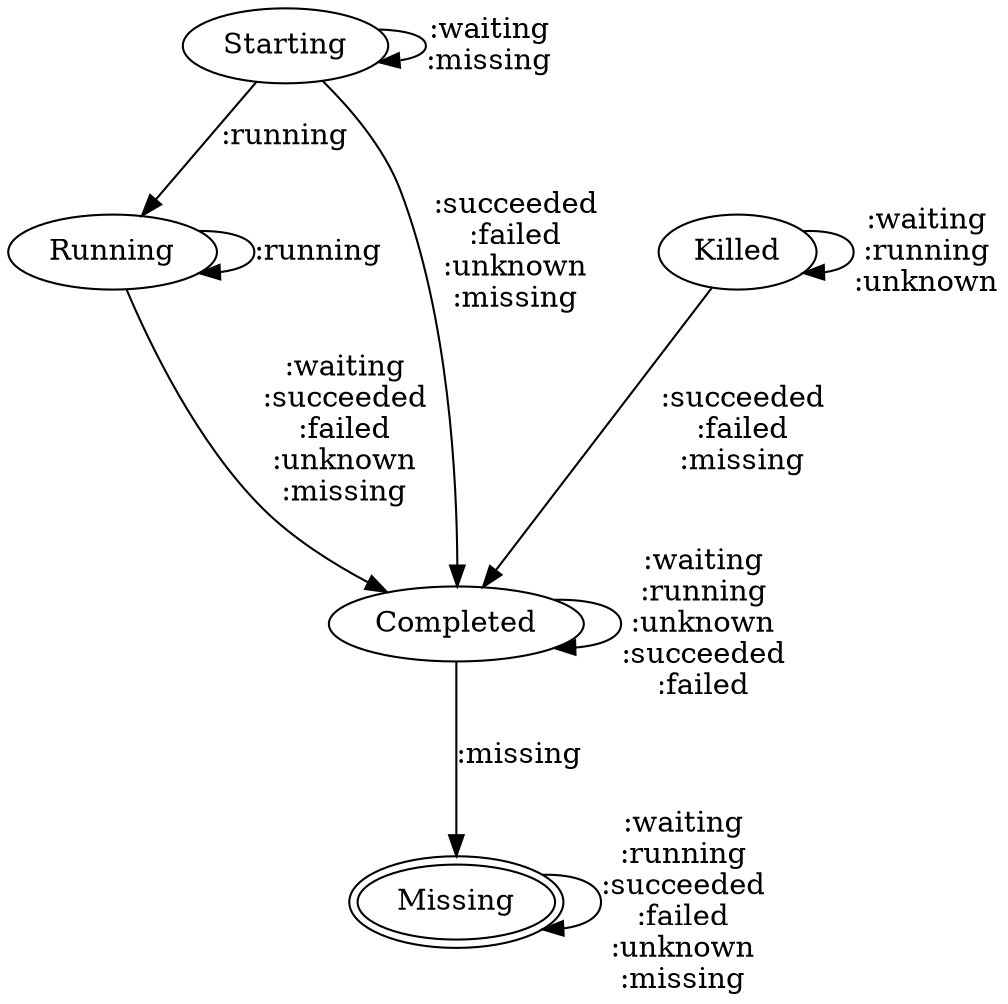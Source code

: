 # A graph showing valid transitions from expected states to expected states. Edges are annotated with
# which kubernetes staes the system may be in when it makes the transition.

digraph g {
        Starting -> Starting [label=":waiting\n:missing"]
        Starting -> Running [label=":running"]
        // (Starting, missing) -> Completed happens for some failed pod submissions
        Starting -> Completed [label=":succeeded\n:failed\n:unknown\n:missing"]

        Running -> Running [label=":running"]
        Running -> Completed [label=":waiting\n:succeeded\n:failed\n:unknown\n:missing"]

        Completed -> Completed [label=":waiting\n:running\n:unknown\n:succeeded\n:failed"]
        Completed -> Missing [label=":missing"]

        Killed -> Killed [label=":waiting\n:running\n:unknown\n"]
        Killed -> Completed [label=":succeeded\n:failed\n:missing"]

        Missing [peripheries=2]
        Missing -> Missing [label=":waiting\n:running\n:succeeded\n:failed\n:unknown\n:missing"]
}
